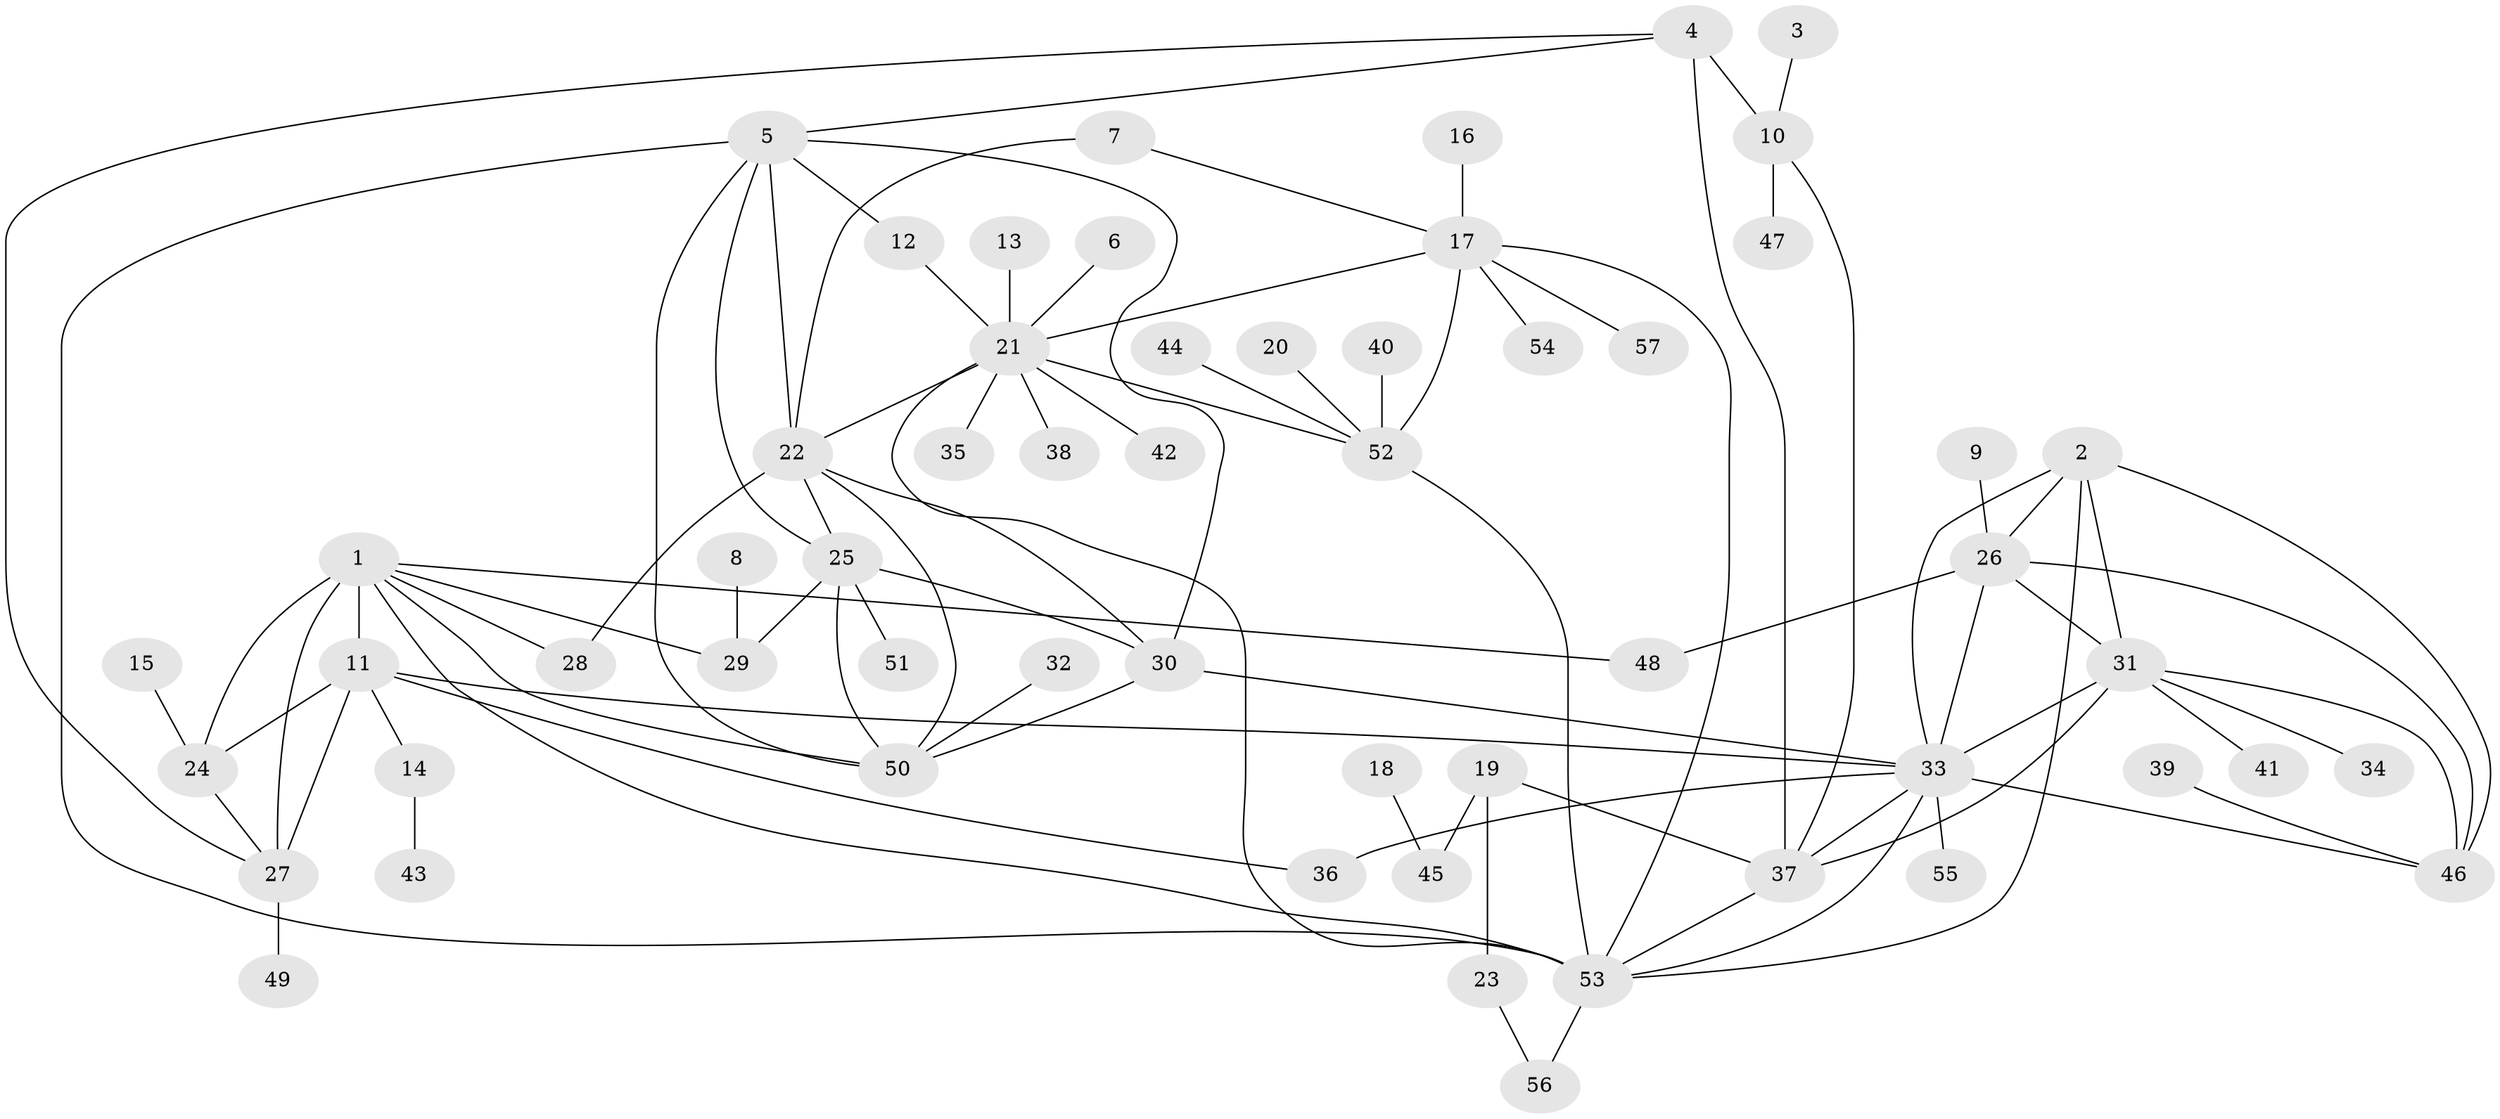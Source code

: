 // original degree distribution, {6: 0.035398230088495575, 5: 0.05309734513274336, 8: 0.061946902654867256, 13: 0.008849557522123894, 10: 0.017699115044247787, 7: 0.035398230088495575, 9: 0.017699115044247787, 12: 0.008849557522123894, 3: 0.04424778761061947, 1: 0.5486725663716814, 2: 0.168141592920354}
// Generated by graph-tools (version 1.1) at 2025/02/03/09/25 03:02:40]
// undirected, 57 vertices, 91 edges
graph export_dot {
graph [start="1"]
  node [color=gray90,style=filled];
  1;
  2;
  3;
  4;
  5;
  6;
  7;
  8;
  9;
  10;
  11;
  12;
  13;
  14;
  15;
  16;
  17;
  18;
  19;
  20;
  21;
  22;
  23;
  24;
  25;
  26;
  27;
  28;
  29;
  30;
  31;
  32;
  33;
  34;
  35;
  36;
  37;
  38;
  39;
  40;
  41;
  42;
  43;
  44;
  45;
  46;
  47;
  48;
  49;
  50;
  51;
  52;
  53;
  54;
  55;
  56;
  57;
  1 -- 11 [weight=2.0];
  1 -- 24 [weight=2.0];
  1 -- 27 [weight=2.0];
  1 -- 28 [weight=1.0];
  1 -- 29 [weight=1.0];
  1 -- 48 [weight=1.0];
  1 -- 50 [weight=1.0];
  1 -- 53 [weight=1.0];
  2 -- 26 [weight=1.0];
  2 -- 31 [weight=1.0];
  2 -- 33 [weight=1.0];
  2 -- 46 [weight=1.0];
  2 -- 53 [weight=1.0];
  3 -- 10 [weight=1.0];
  4 -- 5 [weight=1.0];
  4 -- 10 [weight=4.0];
  4 -- 27 [weight=1.0];
  4 -- 37 [weight=2.0];
  5 -- 12 [weight=1.0];
  5 -- 22 [weight=1.0];
  5 -- 25 [weight=1.0];
  5 -- 30 [weight=1.0];
  5 -- 50 [weight=1.0];
  5 -- 53 [weight=1.0];
  6 -- 21 [weight=1.0];
  7 -- 17 [weight=1.0];
  7 -- 22 [weight=1.0];
  8 -- 29 [weight=1.0];
  9 -- 26 [weight=1.0];
  10 -- 37 [weight=2.0];
  10 -- 47 [weight=1.0];
  11 -- 14 [weight=1.0];
  11 -- 24 [weight=1.0];
  11 -- 27 [weight=1.0];
  11 -- 33 [weight=1.0];
  11 -- 36 [weight=1.0];
  12 -- 21 [weight=1.0];
  13 -- 21 [weight=1.0];
  14 -- 43 [weight=1.0];
  15 -- 24 [weight=1.0];
  16 -- 17 [weight=1.0];
  17 -- 21 [weight=1.0];
  17 -- 52 [weight=2.0];
  17 -- 53 [weight=1.0];
  17 -- 54 [weight=1.0];
  17 -- 57 [weight=1.0];
  18 -- 45 [weight=1.0];
  19 -- 23 [weight=1.0];
  19 -- 37 [weight=1.0];
  19 -- 45 [weight=1.0];
  20 -- 52 [weight=1.0];
  21 -- 22 [weight=1.0];
  21 -- 35 [weight=1.0];
  21 -- 38 [weight=1.0];
  21 -- 42 [weight=1.0];
  21 -- 52 [weight=2.0];
  21 -- 53 [weight=1.0];
  22 -- 25 [weight=1.0];
  22 -- 28 [weight=1.0];
  22 -- 30 [weight=1.0];
  22 -- 50 [weight=1.0];
  23 -- 56 [weight=1.0];
  24 -- 27 [weight=1.0];
  25 -- 29 [weight=1.0];
  25 -- 30 [weight=1.0];
  25 -- 50 [weight=1.0];
  25 -- 51 [weight=1.0];
  26 -- 31 [weight=1.0];
  26 -- 33 [weight=1.0];
  26 -- 46 [weight=1.0];
  26 -- 48 [weight=1.0];
  27 -- 49 [weight=1.0];
  30 -- 33 [weight=1.0];
  30 -- 50 [weight=1.0];
  31 -- 33 [weight=1.0];
  31 -- 34 [weight=1.0];
  31 -- 37 [weight=1.0];
  31 -- 41 [weight=1.0];
  31 -- 46 [weight=1.0];
  32 -- 50 [weight=1.0];
  33 -- 36 [weight=1.0];
  33 -- 37 [weight=1.0];
  33 -- 46 [weight=1.0];
  33 -- 53 [weight=1.0];
  33 -- 55 [weight=1.0];
  37 -- 53 [weight=1.0];
  39 -- 46 [weight=1.0];
  40 -- 52 [weight=1.0];
  44 -- 52 [weight=1.0];
  52 -- 53 [weight=2.0];
  53 -- 56 [weight=1.0];
}
